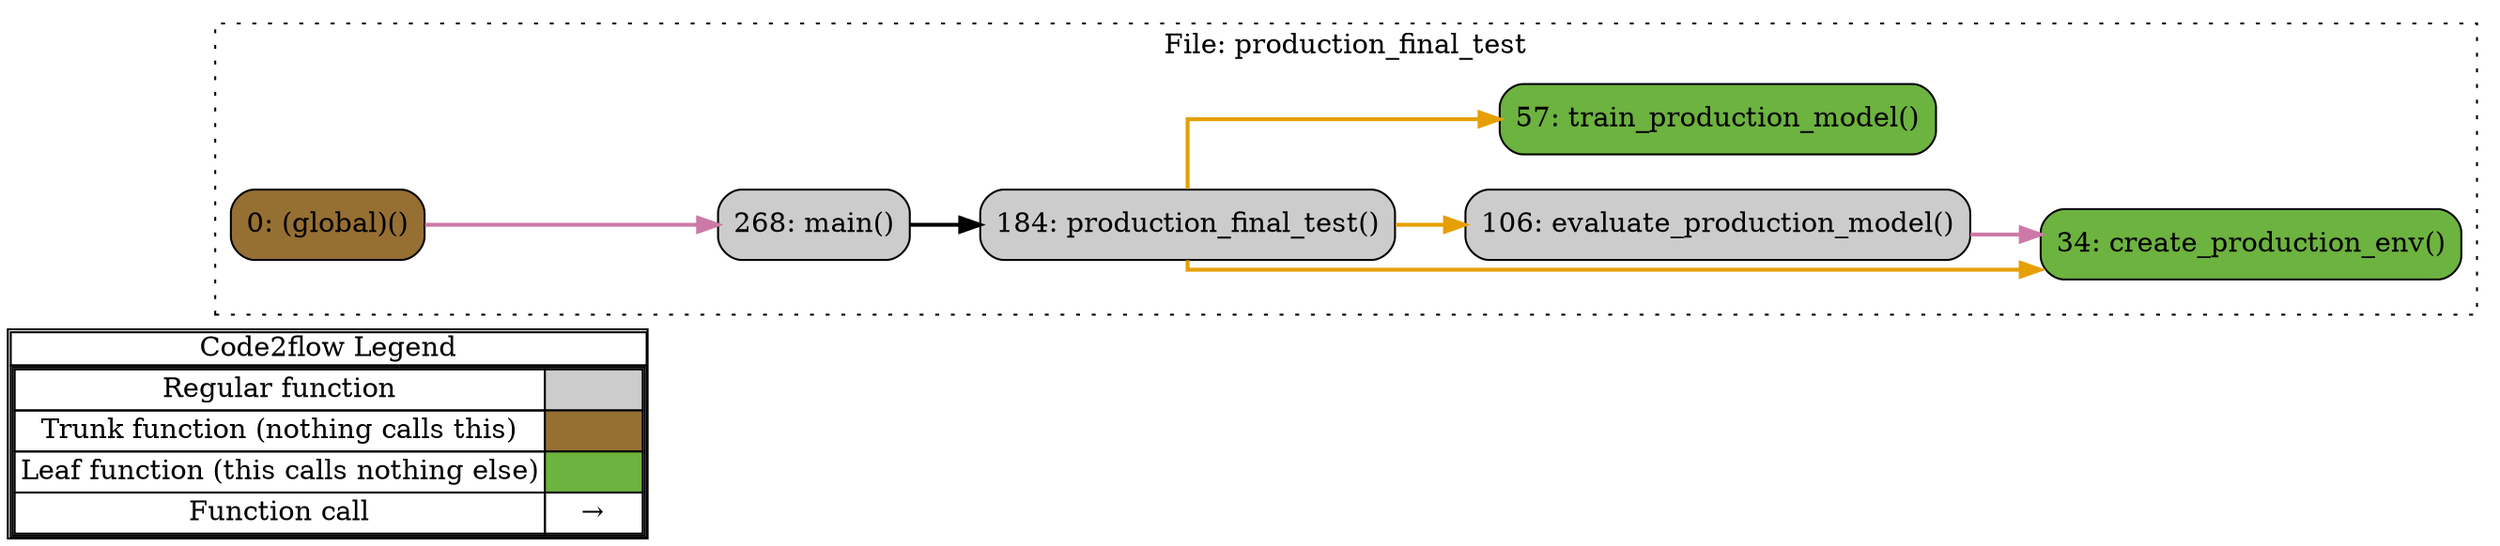 digraph G {
concentrate=true;
splines="ortho";
rankdir="LR";
subgraph legend{
    rank = min;
    label = "legend";
    Legend [shape=none, margin=0, label = <
        <table cellspacing="0" cellpadding="0" border="1"><tr><td>Code2flow Legend</td></tr><tr><td>
        <table cellspacing="0">
        <tr><td>Regular function</td><td width="50px" bgcolor='#cccccc'></td></tr>
        <tr><td>Trunk function (nothing calls this)</td><td bgcolor='#966F33'></td></tr>
        <tr><td>Leaf function (this calls nothing else)</td><td bgcolor='#6db33f'></td></tr>
        <tr><td>Function call</td><td><font color='black'>&#8594;</font></td></tr>
        </table></td></tr></table>
        >];
}node_b53e6d97 [label="0: (global)()" name="production_final_test::(global)" shape="rect" style="rounded,filled" fillcolor="#966F33" ];
node_3fcdc658 [label="34: create_production_env()" name="production_final_test::create_production_env" shape="rect" style="rounded,filled" fillcolor="#6db33f" ];
node_19f2ba17 [label="106: evaluate_production_model()" name="production_final_test::evaluate_production_model" shape="rect" style="rounded,filled" fillcolor="#cccccc" ];
node_43f0d640 [label="268: main()" name="production_final_test::main" shape="rect" style="rounded,filled" fillcolor="#cccccc" ];
node_f11907d1 [label="184: production_final_test()" name="production_final_test::production_final_test" shape="rect" style="rounded,filled" fillcolor="#cccccc" ];
node_9e11a1a0 [label="57: train_production_model()" name="production_final_test::train_production_model" shape="rect" style="rounded,filled" fillcolor="#6db33f" ];
node_b53e6d97 -> node_43f0d640 [color="#CC79A7" penwidth="2"];
node_19f2ba17 -> node_3fcdc658 [color="#CC79A7" penwidth="2"];
node_43f0d640 -> node_f11907d1 [color="#000000" penwidth="2"];
node_f11907d1 -> node_3fcdc658 [color="#E69F00" penwidth="2"];
node_f11907d1 -> node_19f2ba17 [color="#E69F00" penwidth="2"];
node_f11907d1 -> node_9e11a1a0 [color="#E69F00" penwidth="2"];
subgraph cluster_609632ce {
    node_3fcdc658 node_9e11a1a0 node_19f2ba17 node_f11907d1 node_43f0d640 node_b53e6d97;
    label="File: production_final_test";
    name="production_final_test";
    style="filled";
    graph[style=dotted];
};
}
